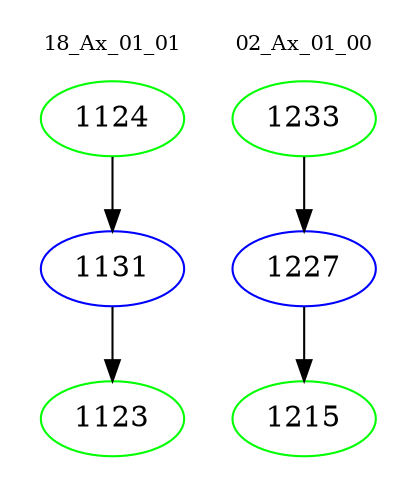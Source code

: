 digraph{
subgraph cluster_0 {
color = white
label = "18_Ax_01_01";
fontsize=10;
T0_1124 [label="1124", color="green"]
T0_1124 -> T0_1131 [color="black"]
T0_1131 [label="1131", color="blue"]
T0_1131 -> T0_1123 [color="black"]
T0_1123 [label="1123", color="green"]
}
subgraph cluster_1 {
color = white
label = "02_Ax_01_00";
fontsize=10;
T1_1233 [label="1233", color="green"]
T1_1233 -> T1_1227 [color="black"]
T1_1227 [label="1227", color="blue"]
T1_1227 -> T1_1215 [color="black"]
T1_1215 [label="1215", color="green"]
}
}
